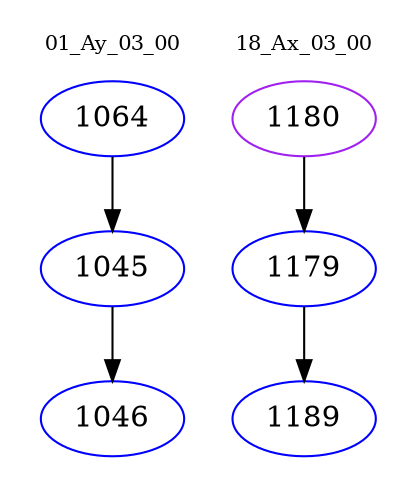 digraph{
subgraph cluster_0 {
color = white
label = "01_Ay_03_00";
fontsize=10;
T0_1064 [label="1064", color="blue"]
T0_1064 -> T0_1045 [color="black"]
T0_1045 [label="1045", color="blue"]
T0_1045 -> T0_1046 [color="black"]
T0_1046 [label="1046", color="blue"]
}
subgraph cluster_1 {
color = white
label = "18_Ax_03_00";
fontsize=10;
T1_1180 [label="1180", color="purple"]
T1_1180 -> T1_1179 [color="black"]
T1_1179 [label="1179", color="blue"]
T1_1179 -> T1_1189 [color="black"]
T1_1189 [label="1189", color="blue"]
}
}

